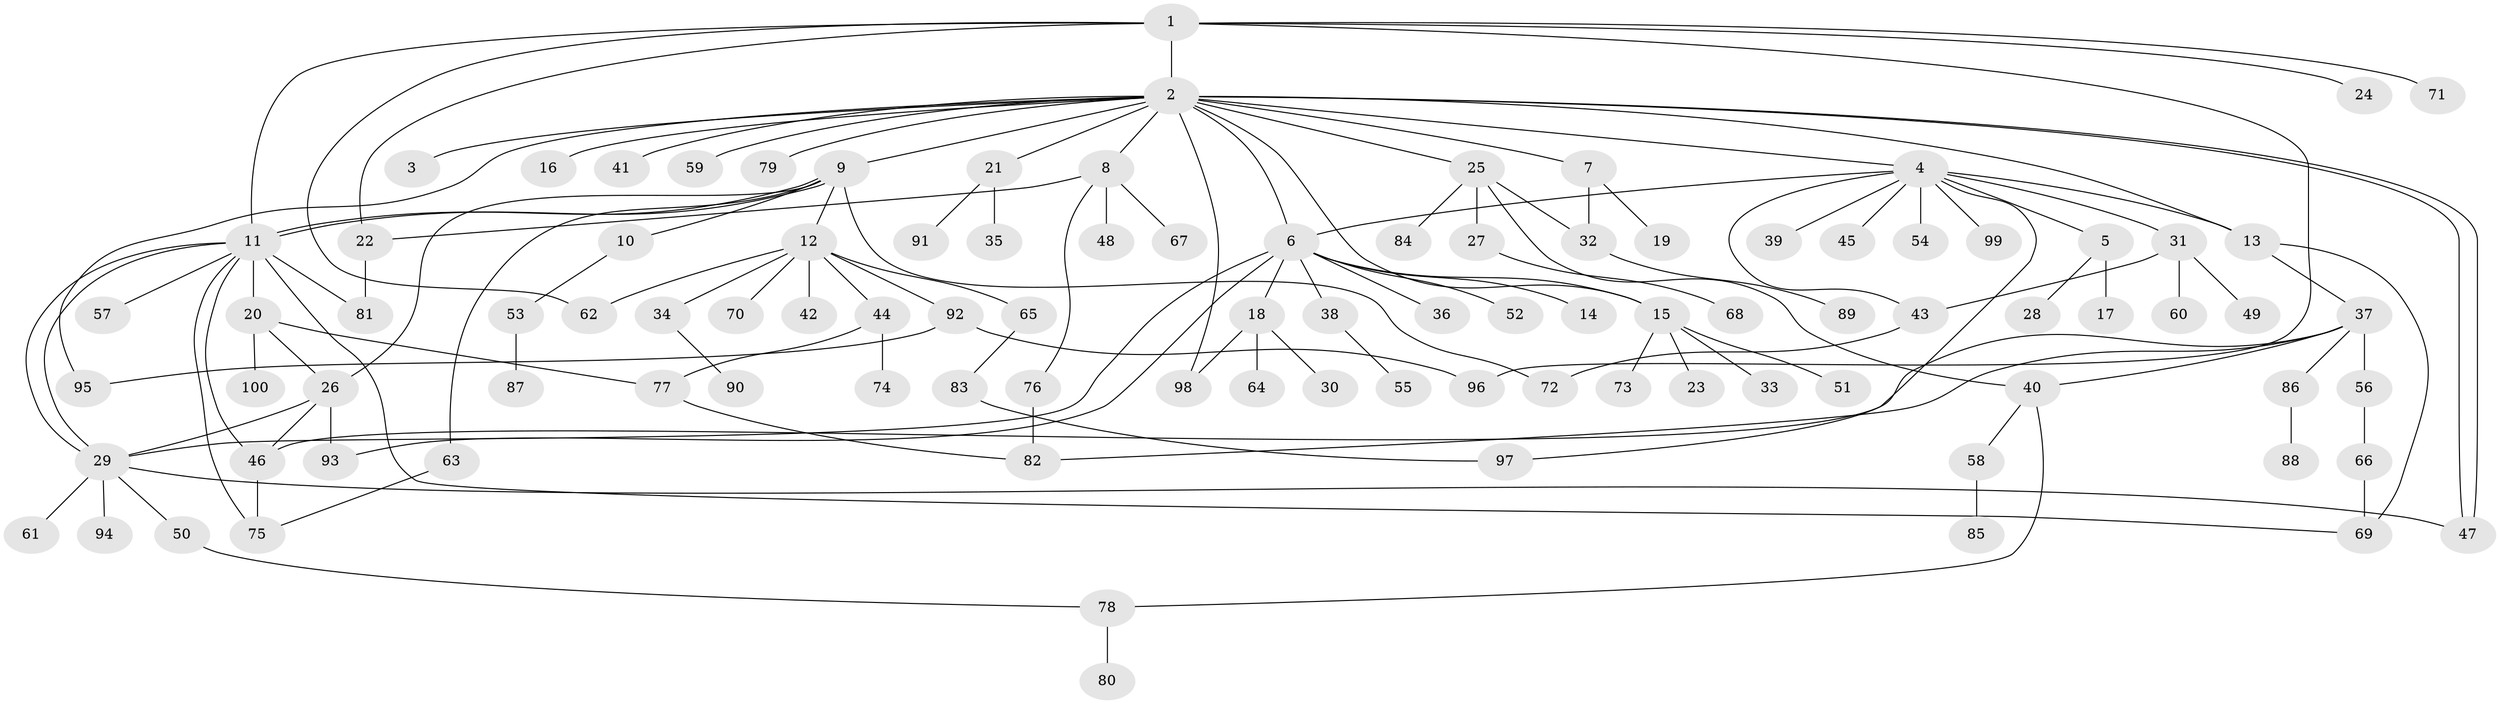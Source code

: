 // Generated by graph-tools (version 1.1) at 2025/11/02/21/25 10:11:08]
// undirected, 100 vertices, 132 edges
graph export_dot {
graph [start="1"]
  node [color=gray90,style=filled];
  1;
  2;
  3;
  4;
  5;
  6;
  7;
  8;
  9;
  10;
  11;
  12;
  13;
  14;
  15;
  16;
  17;
  18;
  19;
  20;
  21;
  22;
  23;
  24;
  25;
  26;
  27;
  28;
  29;
  30;
  31;
  32;
  33;
  34;
  35;
  36;
  37;
  38;
  39;
  40;
  41;
  42;
  43;
  44;
  45;
  46;
  47;
  48;
  49;
  50;
  51;
  52;
  53;
  54;
  55;
  56;
  57;
  58;
  59;
  60;
  61;
  62;
  63;
  64;
  65;
  66;
  67;
  68;
  69;
  70;
  71;
  72;
  73;
  74;
  75;
  76;
  77;
  78;
  79;
  80;
  81;
  82;
  83;
  84;
  85;
  86;
  87;
  88;
  89;
  90;
  91;
  92;
  93;
  94;
  95;
  96;
  97;
  98;
  99;
  100;
  1 -- 2;
  1 -- 11;
  1 -- 22;
  1 -- 24;
  1 -- 62;
  1 -- 71;
  1 -- 96;
  2 -- 3;
  2 -- 4;
  2 -- 6;
  2 -- 7;
  2 -- 8;
  2 -- 9;
  2 -- 13;
  2 -- 15;
  2 -- 16;
  2 -- 21;
  2 -- 25;
  2 -- 41;
  2 -- 47;
  2 -- 47;
  2 -- 59;
  2 -- 79;
  2 -- 95;
  2 -- 98;
  4 -- 5;
  4 -- 6;
  4 -- 13;
  4 -- 31;
  4 -- 39;
  4 -- 43;
  4 -- 45;
  4 -- 54;
  4 -- 97;
  4 -- 99;
  5 -- 17;
  5 -- 28;
  6 -- 14;
  6 -- 15;
  6 -- 18;
  6 -- 29;
  6 -- 36;
  6 -- 38;
  6 -- 52;
  6 -- 93;
  7 -- 19;
  7 -- 32;
  8 -- 22;
  8 -- 48;
  8 -- 67;
  8 -- 76;
  9 -- 10;
  9 -- 11;
  9 -- 11;
  9 -- 12;
  9 -- 26;
  9 -- 63;
  9 -- 72;
  10 -- 53;
  11 -- 20;
  11 -- 29;
  11 -- 29;
  11 -- 46;
  11 -- 57;
  11 -- 69;
  11 -- 75;
  11 -- 81;
  12 -- 34;
  12 -- 42;
  12 -- 44;
  12 -- 62;
  12 -- 65;
  12 -- 70;
  12 -- 92;
  13 -- 37;
  13 -- 69;
  15 -- 23;
  15 -- 33;
  15 -- 51;
  15 -- 73;
  18 -- 30;
  18 -- 64;
  18 -- 98;
  20 -- 26;
  20 -- 77;
  20 -- 100;
  21 -- 35;
  21 -- 91;
  22 -- 81;
  25 -- 27;
  25 -- 32;
  25 -- 40;
  25 -- 84;
  26 -- 29;
  26 -- 46;
  26 -- 93;
  27 -- 68;
  29 -- 47;
  29 -- 50;
  29 -- 61;
  29 -- 94;
  31 -- 43;
  31 -- 49;
  31 -- 60;
  32 -- 89;
  34 -- 90;
  37 -- 40;
  37 -- 46;
  37 -- 56;
  37 -- 82;
  37 -- 86;
  38 -- 55;
  40 -- 58;
  40 -- 78;
  43 -- 72;
  44 -- 74;
  44 -- 77;
  46 -- 75;
  50 -- 78;
  53 -- 87;
  56 -- 66;
  58 -- 85;
  63 -- 75;
  65 -- 83;
  66 -- 69;
  76 -- 82;
  77 -- 82;
  78 -- 80;
  83 -- 97;
  86 -- 88;
  92 -- 95;
  92 -- 96;
}
